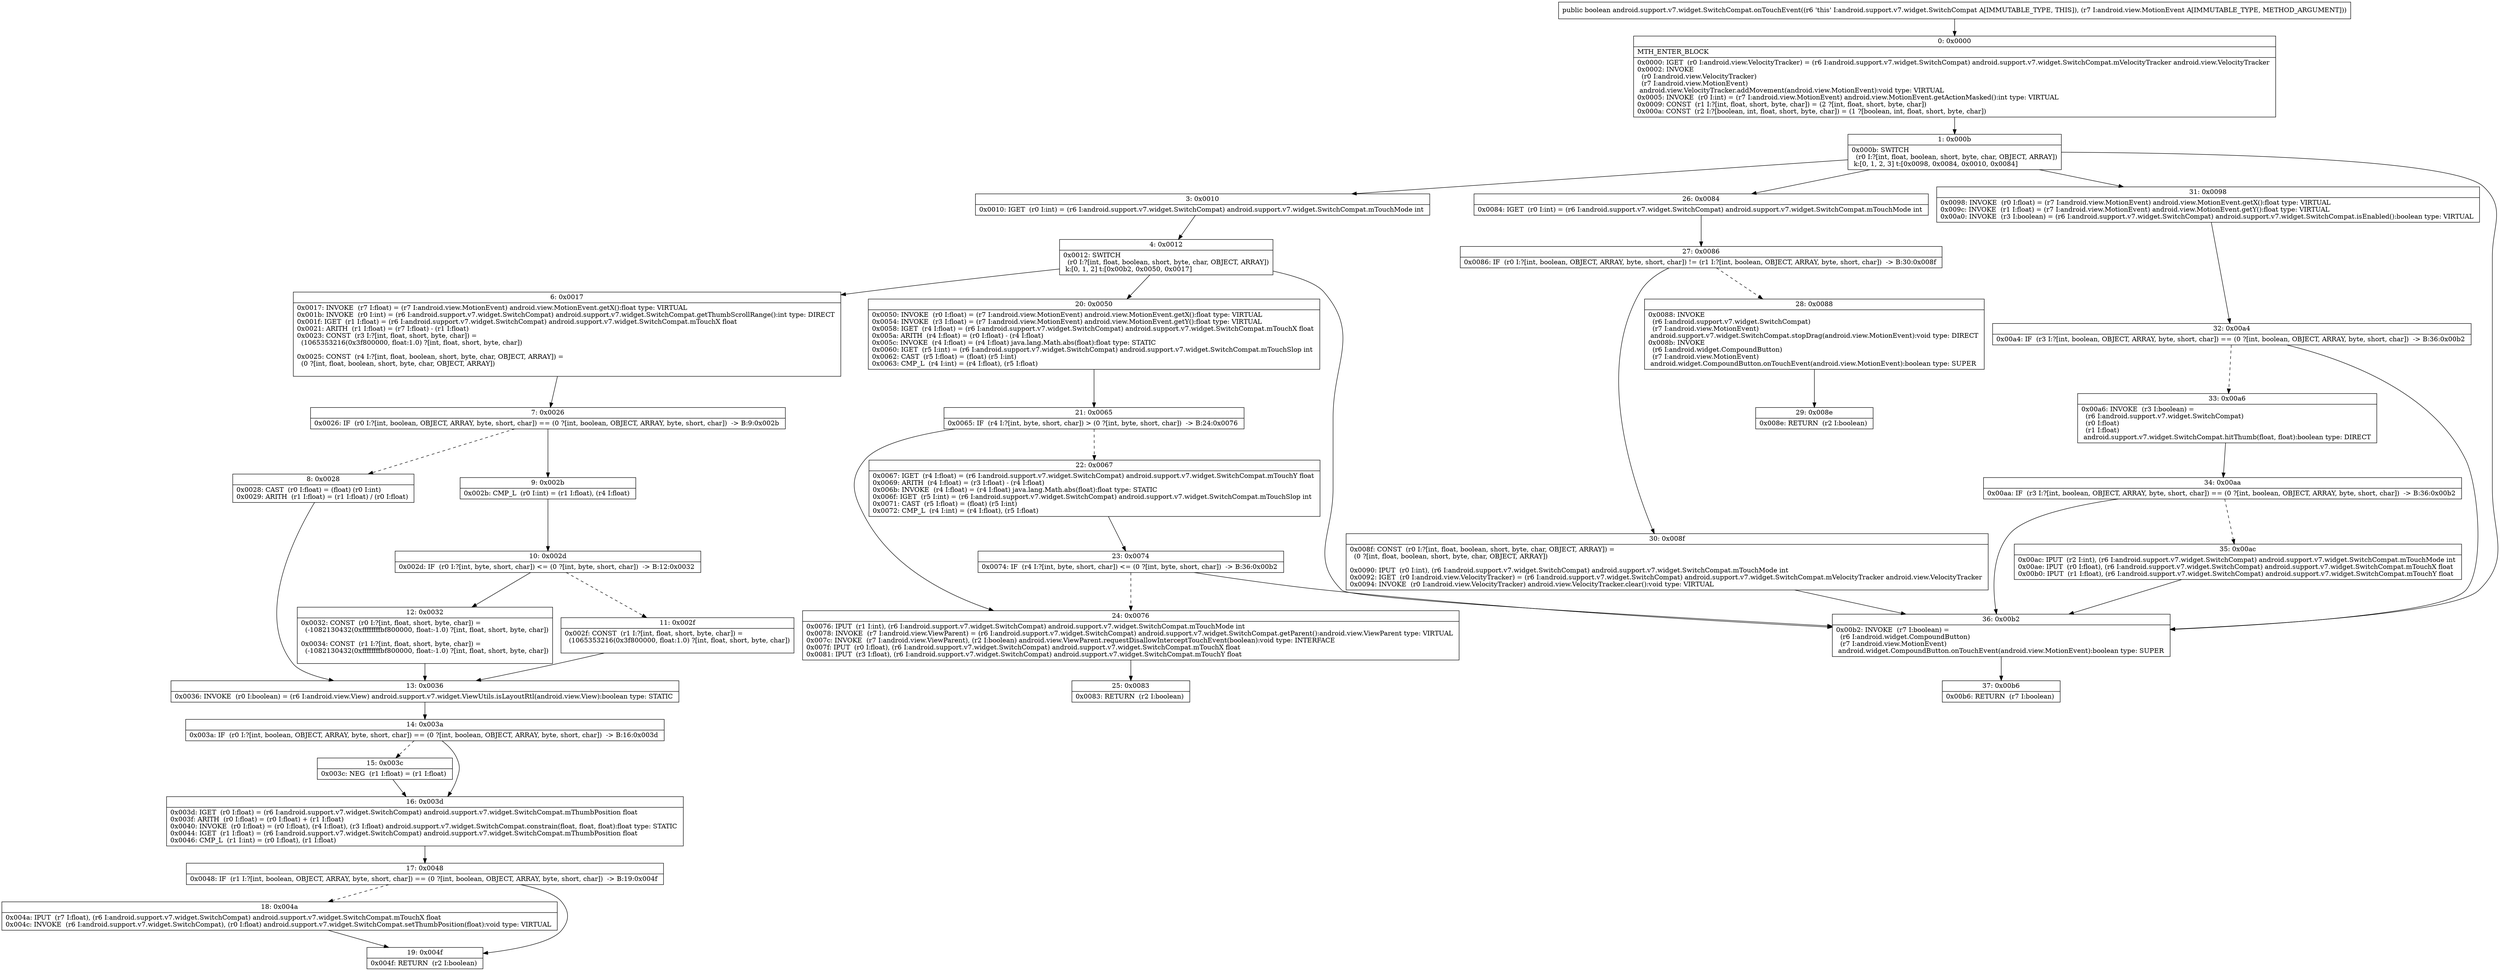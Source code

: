 digraph "CFG forandroid.support.v7.widget.SwitchCompat.onTouchEvent(Landroid\/view\/MotionEvent;)Z" {
Node_0 [shape=record,label="{0\:\ 0x0000|MTH_ENTER_BLOCK\l|0x0000: IGET  (r0 I:android.view.VelocityTracker) = (r6 I:android.support.v7.widget.SwitchCompat) android.support.v7.widget.SwitchCompat.mVelocityTracker android.view.VelocityTracker \l0x0002: INVOKE  \l  (r0 I:android.view.VelocityTracker)\l  (r7 I:android.view.MotionEvent)\l android.view.VelocityTracker.addMovement(android.view.MotionEvent):void type: VIRTUAL \l0x0005: INVOKE  (r0 I:int) = (r7 I:android.view.MotionEvent) android.view.MotionEvent.getActionMasked():int type: VIRTUAL \l0x0009: CONST  (r1 I:?[int, float, short, byte, char]) = (2 ?[int, float, short, byte, char]) \l0x000a: CONST  (r2 I:?[boolean, int, float, short, byte, char]) = (1 ?[boolean, int, float, short, byte, char]) \l}"];
Node_1 [shape=record,label="{1\:\ 0x000b|0x000b: SWITCH  \l  (r0 I:?[int, float, boolean, short, byte, char, OBJECT, ARRAY])\l k:[0, 1, 2, 3] t:[0x0098, 0x0084, 0x0010, 0x0084] \l}"];
Node_3 [shape=record,label="{3\:\ 0x0010|0x0010: IGET  (r0 I:int) = (r6 I:android.support.v7.widget.SwitchCompat) android.support.v7.widget.SwitchCompat.mTouchMode int \l}"];
Node_4 [shape=record,label="{4\:\ 0x0012|0x0012: SWITCH  \l  (r0 I:?[int, float, boolean, short, byte, char, OBJECT, ARRAY])\l k:[0, 1, 2] t:[0x00b2, 0x0050, 0x0017] \l}"];
Node_6 [shape=record,label="{6\:\ 0x0017|0x0017: INVOKE  (r7 I:float) = (r7 I:android.view.MotionEvent) android.view.MotionEvent.getX():float type: VIRTUAL \l0x001b: INVOKE  (r0 I:int) = (r6 I:android.support.v7.widget.SwitchCompat) android.support.v7.widget.SwitchCompat.getThumbScrollRange():int type: DIRECT \l0x001f: IGET  (r1 I:float) = (r6 I:android.support.v7.widget.SwitchCompat) android.support.v7.widget.SwitchCompat.mTouchX float \l0x0021: ARITH  (r1 I:float) = (r7 I:float) \- (r1 I:float) \l0x0023: CONST  (r3 I:?[int, float, short, byte, char]) = \l  (1065353216(0x3f800000, float:1.0) ?[int, float, short, byte, char])\l \l0x0025: CONST  (r4 I:?[int, float, boolean, short, byte, char, OBJECT, ARRAY]) = \l  (0 ?[int, float, boolean, short, byte, char, OBJECT, ARRAY])\l \l}"];
Node_7 [shape=record,label="{7\:\ 0x0026|0x0026: IF  (r0 I:?[int, boolean, OBJECT, ARRAY, byte, short, char]) == (0 ?[int, boolean, OBJECT, ARRAY, byte, short, char])  \-\> B:9:0x002b \l}"];
Node_8 [shape=record,label="{8\:\ 0x0028|0x0028: CAST  (r0 I:float) = (float) (r0 I:int) \l0x0029: ARITH  (r1 I:float) = (r1 I:float) \/ (r0 I:float) \l}"];
Node_9 [shape=record,label="{9\:\ 0x002b|0x002b: CMP_L  (r0 I:int) = (r1 I:float), (r4 I:float) \l}"];
Node_10 [shape=record,label="{10\:\ 0x002d|0x002d: IF  (r0 I:?[int, byte, short, char]) \<= (0 ?[int, byte, short, char])  \-\> B:12:0x0032 \l}"];
Node_11 [shape=record,label="{11\:\ 0x002f|0x002f: CONST  (r1 I:?[int, float, short, byte, char]) = \l  (1065353216(0x3f800000, float:1.0) ?[int, float, short, byte, char])\l \l}"];
Node_12 [shape=record,label="{12\:\ 0x0032|0x0032: CONST  (r0 I:?[int, float, short, byte, char]) = \l  (\-1082130432(0xffffffffbf800000, float:\-1.0) ?[int, float, short, byte, char])\l \l0x0034: CONST  (r1 I:?[int, float, short, byte, char]) = \l  (\-1082130432(0xffffffffbf800000, float:\-1.0) ?[int, float, short, byte, char])\l \l}"];
Node_13 [shape=record,label="{13\:\ 0x0036|0x0036: INVOKE  (r0 I:boolean) = (r6 I:android.view.View) android.support.v7.widget.ViewUtils.isLayoutRtl(android.view.View):boolean type: STATIC \l}"];
Node_14 [shape=record,label="{14\:\ 0x003a|0x003a: IF  (r0 I:?[int, boolean, OBJECT, ARRAY, byte, short, char]) == (0 ?[int, boolean, OBJECT, ARRAY, byte, short, char])  \-\> B:16:0x003d \l}"];
Node_15 [shape=record,label="{15\:\ 0x003c|0x003c: NEG  (r1 I:float) = (r1 I:float) \l}"];
Node_16 [shape=record,label="{16\:\ 0x003d|0x003d: IGET  (r0 I:float) = (r6 I:android.support.v7.widget.SwitchCompat) android.support.v7.widget.SwitchCompat.mThumbPosition float \l0x003f: ARITH  (r0 I:float) = (r0 I:float) + (r1 I:float) \l0x0040: INVOKE  (r0 I:float) = (r0 I:float), (r4 I:float), (r3 I:float) android.support.v7.widget.SwitchCompat.constrain(float, float, float):float type: STATIC \l0x0044: IGET  (r1 I:float) = (r6 I:android.support.v7.widget.SwitchCompat) android.support.v7.widget.SwitchCompat.mThumbPosition float \l0x0046: CMP_L  (r1 I:int) = (r0 I:float), (r1 I:float) \l}"];
Node_17 [shape=record,label="{17\:\ 0x0048|0x0048: IF  (r1 I:?[int, boolean, OBJECT, ARRAY, byte, short, char]) == (0 ?[int, boolean, OBJECT, ARRAY, byte, short, char])  \-\> B:19:0x004f \l}"];
Node_18 [shape=record,label="{18\:\ 0x004a|0x004a: IPUT  (r7 I:float), (r6 I:android.support.v7.widget.SwitchCompat) android.support.v7.widget.SwitchCompat.mTouchX float \l0x004c: INVOKE  (r6 I:android.support.v7.widget.SwitchCompat), (r0 I:float) android.support.v7.widget.SwitchCompat.setThumbPosition(float):void type: VIRTUAL \l}"];
Node_19 [shape=record,label="{19\:\ 0x004f|0x004f: RETURN  (r2 I:boolean) \l}"];
Node_20 [shape=record,label="{20\:\ 0x0050|0x0050: INVOKE  (r0 I:float) = (r7 I:android.view.MotionEvent) android.view.MotionEvent.getX():float type: VIRTUAL \l0x0054: INVOKE  (r3 I:float) = (r7 I:android.view.MotionEvent) android.view.MotionEvent.getY():float type: VIRTUAL \l0x0058: IGET  (r4 I:float) = (r6 I:android.support.v7.widget.SwitchCompat) android.support.v7.widget.SwitchCompat.mTouchX float \l0x005a: ARITH  (r4 I:float) = (r0 I:float) \- (r4 I:float) \l0x005c: INVOKE  (r4 I:float) = (r4 I:float) java.lang.Math.abs(float):float type: STATIC \l0x0060: IGET  (r5 I:int) = (r6 I:android.support.v7.widget.SwitchCompat) android.support.v7.widget.SwitchCompat.mTouchSlop int \l0x0062: CAST  (r5 I:float) = (float) (r5 I:int) \l0x0063: CMP_L  (r4 I:int) = (r4 I:float), (r5 I:float) \l}"];
Node_21 [shape=record,label="{21\:\ 0x0065|0x0065: IF  (r4 I:?[int, byte, short, char]) \> (0 ?[int, byte, short, char])  \-\> B:24:0x0076 \l}"];
Node_22 [shape=record,label="{22\:\ 0x0067|0x0067: IGET  (r4 I:float) = (r6 I:android.support.v7.widget.SwitchCompat) android.support.v7.widget.SwitchCompat.mTouchY float \l0x0069: ARITH  (r4 I:float) = (r3 I:float) \- (r4 I:float) \l0x006b: INVOKE  (r4 I:float) = (r4 I:float) java.lang.Math.abs(float):float type: STATIC \l0x006f: IGET  (r5 I:int) = (r6 I:android.support.v7.widget.SwitchCompat) android.support.v7.widget.SwitchCompat.mTouchSlop int \l0x0071: CAST  (r5 I:float) = (float) (r5 I:int) \l0x0072: CMP_L  (r4 I:int) = (r4 I:float), (r5 I:float) \l}"];
Node_23 [shape=record,label="{23\:\ 0x0074|0x0074: IF  (r4 I:?[int, byte, short, char]) \<= (0 ?[int, byte, short, char])  \-\> B:36:0x00b2 \l}"];
Node_24 [shape=record,label="{24\:\ 0x0076|0x0076: IPUT  (r1 I:int), (r6 I:android.support.v7.widget.SwitchCompat) android.support.v7.widget.SwitchCompat.mTouchMode int \l0x0078: INVOKE  (r7 I:android.view.ViewParent) = (r6 I:android.support.v7.widget.SwitchCompat) android.support.v7.widget.SwitchCompat.getParent():android.view.ViewParent type: VIRTUAL \l0x007c: INVOKE  (r7 I:android.view.ViewParent), (r2 I:boolean) android.view.ViewParent.requestDisallowInterceptTouchEvent(boolean):void type: INTERFACE \l0x007f: IPUT  (r0 I:float), (r6 I:android.support.v7.widget.SwitchCompat) android.support.v7.widget.SwitchCompat.mTouchX float \l0x0081: IPUT  (r3 I:float), (r6 I:android.support.v7.widget.SwitchCompat) android.support.v7.widget.SwitchCompat.mTouchY float \l}"];
Node_25 [shape=record,label="{25\:\ 0x0083|0x0083: RETURN  (r2 I:boolean) \l}"];
Node_26 [shape=record,label="{26\:\ 0x0084|0x0084: IGET  (r0 I:int) = (r6 I:android.support.v7.widget.SwitchCompat) android.support.v7.widget.SwitchCompat.mTouchMode int \l}"];
Node_27 [shape=record,label="{27\:\ 0x0086|0x0086: IF  (r0 I:?[int, boolean, OBJECT, ARRAY, byte, short, char]) != (r1 I:?[int, boolean, OBJECT, ARRAY, byte, short, char])  \-\> B:30:0x008f \l}"];
Node_28 [shape=record,label="{28\:\ 0x0088|0x0088: INVOKE  \l  (r6 I:android.support.v7.widget.SwitchCompat)\l  (r7 I:android.view.MotionEvent)\l android.support.v7.widget.SwitchCompat.stopDrag(android.view.MotionEvent):void type: DIRECT \l0x008b: INVOKE  \l  (r6 I:android.widget.CompoundButton)\l  (r7 I:android.view.MotionEvent)\l android.widget.CompoundButton.onTouchEvent(android.view.MotionEvent):boolean type: SUPER \l}"];
Node_29 [shape=record,label="{29\:\ 0x008e|0x008e: RETURN  (r2 I:boolean) \l}"];
Node_30 [shape=record,label="{30\:\ 0x008f|0x008f: CONST  (r0 I:?[int, float, boolean, short, byte, char, OBJECT, ARRAY]) = \l  (0 ?[int, float, boolean, short, byte, char, OBJECT, ARRAY])\l \l0x0090: IPUT  (r0 I:int), (r6 I:android.support.v7.widget.SwitchCompat) android.support.v7.widget.SwitchCompat.mTouchMode int \l0x0092: IGET  (r0 I:android.view.VelocityTracker) = (r6 I:android.support.v7.widget.SwitchCompat) android.support.v7.widget.SwitchCompat.mVelocityTracker android.view.VelocityTracker \l0x0094: INVOKE  (r0 I:android.view.VelocityTracker) android.view.VelocityTracker.clear():void type: VIRTUAL \l}"];
Node_31 [shape=record,label="{31\:\ 0x0098|0x0098: INVOKE  (r0 I:float) = (r7 I:android.view.MotionEvent) android.view.MotionEvent.getX():float type: VIRTUAL \l0x009c: INVOKE  (r1 I:float) = (r7 I:android.view.MotionEvent) android.view.MotionEvent.getY():float type: VIRTUAL \l0x00a0: INVOKE  (r3 I:boolean) = (r6 I:android.support.v7.widget.SwitchCompat) android.support.v7.widget.SwitchCompat.isEnabled():boolean type: VIRTUAL \l}"];
Node_32 [shape=record,label="{32\:\ 0x00a4|0x00a4: IF  (r3 I:?[int, boolean, OBJECT, ARRAY, byte, short, char]) == (0 ?[int, boolean, OBJECT, ARRAY, byte, short, char])  \-\> B:36:0x00b2 \l}"];
Node_33 [shape=record,label="{33\:\ 0x00a6|0x00a6: INVOKE  (r3 I:boolean) = \l  (r6 I:android.support.v7.widget.SwitchCompat)\l  (r0 I:float)\l  (r1 I:float)\l android.support.v7.widget.SwitchCompat.hitThumb(float, float):boolean type: DIRECT \l}"];
Node_34 [shape=record,label="{34\:\ 0x00aa|0x00aa: IF  (r3 I:?[int, boolean, OBJECT, ARRAY, byte, short, char]) == (0 ?[int, boolean, OBJECT, ARRAY, byte, short, char])  \-\> B:36:0x00b2 \l}"];
Node_35 [shape=record,label="{35\:\ 0x00ac|0x00ac: IPUT  (r2 I:int), (r6 I:android.support.v7.widget.SwitchCompat) android.support.v7.widget.SwitchCompat.mTouchMode int \l0x00ae: IPUT  (r0 I:float), (r6 I:android.support.v7.widget.SwitchCompat) android.support.v7.widget.SwitchCompat.mTouchX float \l0x00b0: IPUT  (r1 I:float), (r6 I:android.support.v7.widget.SwitchCompat) android.support.v7.widget.SwitchCompat.mTouchY float \l}"];
Node_36 [shape=record,label="{36\:\ 0x00b2|0x00b2: INVOKE  (r7 I:boolean) = \l  (r6 I:android.widget.CompoundButton)\l  (r7 I:android.view.MotionEvent)\l android.widget.CompoundButton.onTouchEvent(android.view.MotionEvent):boolean type: SUPER \l}"];
Node_37 [shape=record,label="{37\:\ 0x00b6|0x00b6: RETURN  (r7 I:boolean) \l}"];
MethodNode[shape=record,label="{public boolean android.support.v7.widget.SwitchCompat.onTouchEvent((r6 'this' I:android.support.v7.widget.SwitchCompat A[IMMUTABLE_TYPE, THIS]), (r7 I:android.view.MotionEvent A[IMMUTABLE_TYPE, METHOD_ARGUMENT])) }"];
MethodNode -> Node_0;
Node_0 -> Node_1;
Node_1 -> Node_3;
Node_1 -> Node_26;
Node_1 -> Node_31;
Node_1 -> Node_36;
Node_3 -> Node_4;
Node_4 -> Node_6;
Node_4 -> Node_20;
Node_4 -> Node_36;
Node_6 -> Node_7;
Node_7 -> Node_8[style=dashed];
Node_7 -> Node_9;
Node_8 -> Node_13;
Node_9 -> Node_10;
Node_10 -> Node_11[style=dashed];
Node_10 -> Node_12;
Node_11 -> Node_13;
Node_12 -> Node_13;
Node_13 -> Node_14;
Node_14 -> Node_15[style=dashed];
Node_14 -> Node_16;
Node_15 -> Node_16;
Node_16 -> Node_17;
Node_17 -> Node_18[style=dashed];
Node_17 -> Node_19;
Node_18 -> Node_19;
Node_20 -> Node_21;
Node_21 -> Node_22[style=dashed];
Node_21 -> Node_24;
Node_22 -> Node_23;
Node_23 -> Node_24[style=dashed];
Node_23 -> Node_36;
Node_24 -> Node_25;
Node_26 -> Node_27;
Node_27 -> Node_28[style=dashed];
Node_27 -> Node_30;
Node_28 -> Node_29;
Node_30 -> Node_36;
Node_31 -> Node_32;
Node_32 -> Node_33[style=dashed];
Node_32 -> Node_36;
Node_33 -> Node_34;
Node_34 -> Node_35[style=dashed];
Node_34 -> Node_36;
Node_35 -> Node_36;
Node_36 -> Node_37;
}

